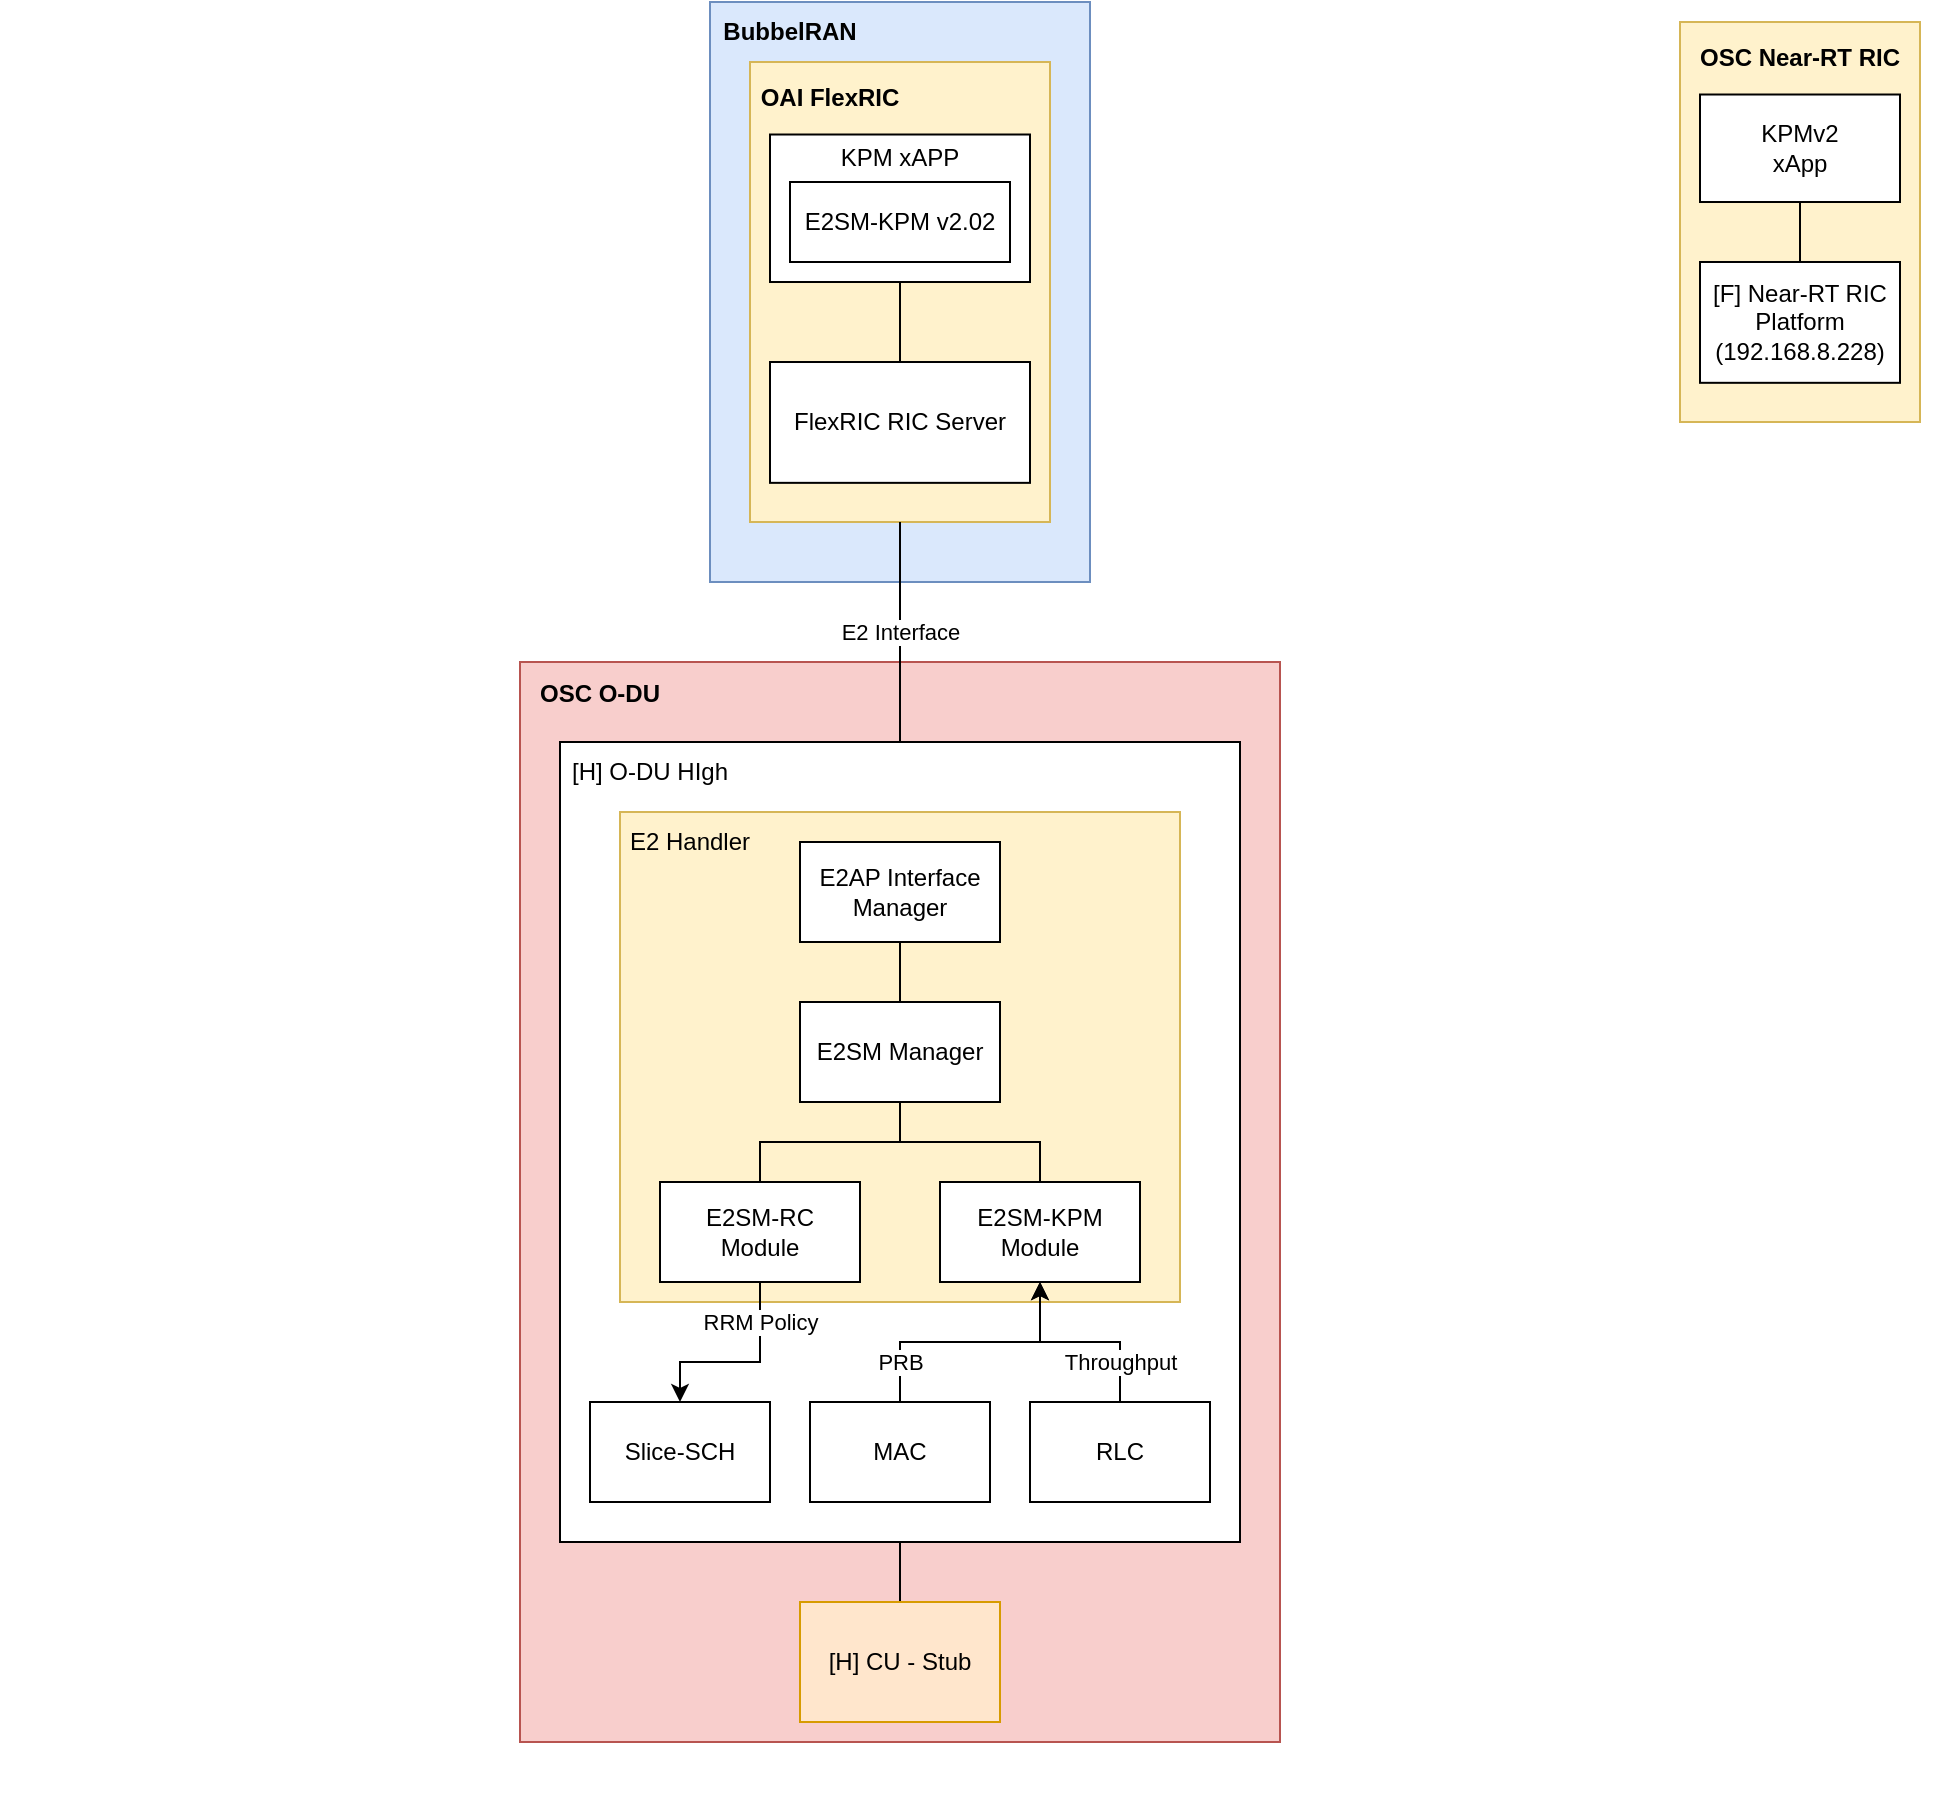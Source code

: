 <mxfile version="21.8.2" type="github">
  <diagram name="System Architecture" id="NCu1bO3Fi99Qid76WdAc">
    <mxGraphModel dx="3056" dy="1055" grid="1" gridSize="10" guides="1" tooltips="1" connect="1" arrows="1" fold="1" page="1" pageScale="1" pageWidth="850" pageHeight="1100" math="0" shadow="0">
      <root>
        <mxCell id="0" />
        <mxCell id="1" parent="0" />
        <mxCell id="u8hDwnUdwRQBdXQ4vG1z-17" value="" style="group;" parent="1" vertex="1" connectable="0">
          <mxGeometry x="40" y="360" width="570" height="570" as="geometry" />
        </mxCell>
        <mxCell id="u8hDwnUdwRQBdXQ4vG1z-10" value="" style="rounded=0;whiteSpace=wrap;html=1;fillColor=#f8cecc;strokeColor=#b85450;" parent="u8hDwnUdwRQBdXQ4vG1z-17" vertex="1">
          <mxGeometry x="-10" width="380" height="540" as="geometry" />
        </mxCell>
        <mxCell id="u8hDwnUdwRQBdXQ4vG1z-11" value="&lt;b&gt;OSC O-DU&lt;/b&gt;" style="text;html=1;strokeColor=none;fillColor=none;align=center;verticalAlign=middle;whiteSpace=wrap;rounded=0;" parent="u8hDwnUdwRQBdXQ4vG1z-17" vertex="1">
          <mxGeometry x="-10" width="80" height="31.58" as="geometry" />
        </mxCell>
        <mxCell id="OtKHlMCOPKhoN5Rq30PM-12" value="" style="group" vertex="1" connectable="0" parent="u8hDwnUdwRQBdXQ4vG1z-17">
          <mxGeometry x="20" y="40" width="530" height="400" as="geometry" />
        </mxCell>
        <mxCell id="u8hDwnUdwRQBdXQ4vG1z-14" value="" style="rounded=0;whiteSpace=wrap;html=1;" parent="OtKHlMCOPKhoN5Rq30PM-12" vertex="1">
          <mxGeometry x="-10" width="340" height="400" as="geometry" />
        </mxCell>
        <mxCell id="OtKHlMCOPKhoN5Rq30PM-11" value="[H] O-DU HIgh" style="text;html=1;strokeColor=none;fillColor=none;align=center;verticalAlign=middle;whiteSpace=wrap;rounded=0;" vertex="1" parent="OtKHlMCOPKhoN5Rq30PM-12">
          <mxGeometry x="-10" width="90" height="30" as="geometry" />
        </mxCell>
        <mxCell id="OtKHlMCOPKhoN5Rq30PM-27" value="Slice-SCH" style="rounded=0;whiteSpace=wrap;html=1;" vertex="1" parent="OtKHlMCOPKhoN5Rq30PM-12">
          <mxGeometry x="5" y="330" width="90" height="50" as="geometry" />
        </mxCell>
        <mxCell id="OtKHlMCOPKhoN5Rq30PM-28" value="MAC" style="rounded=0;whiteSpace=wrap;html=1;" vertex="1" parent="OtKHlMCOPKhoN5Rq30PM-12">
          <mxGeometry x="115" y="330" width="90" height="50" as="geometry" />
        </mxCell>
        <mxCell id="OtKHlMCOPKhoN5Rq30PM-29" value="RLC" style="rounded=0;whiteSpace=wrap;html=1;" vertex="1" parent="OtKHlMCOPKhoN5Rq30PM-12">
          <mxGeometry x="225" y="330" width="90" height="50" as="geometry" />
        </mxCell>
        <mxCell id="OtKHlMCOPKhoN5Rq30PM-24" value="" style="group" vertex="1" connectable="0" parent="u8hDwnUdwRQBdXQ4vG1z-17">
          <mxGeometry x="-270" y="70" width="590" height="260" as="geometry" />
        </mxCell>
        <mxCell id="OtKHlMCOPKhoN5Rq30PM-22" value="" style="rounded=0;whiteSpace=wrap;html=1;container=0;fillColor=#fff2cc;strokeColor=#d6b656;" vertex="1" parent="OtKHlMCOPKhoN5Rq30PM-24">
          <mxGeometry x="310" y="5" width="280" height="245" as="geometry" />
        </mxCell>
        <mxCell id="OtKHlMCOPKhoN5Rq30PM-23" value="E2 Handler" style="text;html=1;strokeColor=none;fillColor=none;align=center;verticalAlign=middle;whiteSpace=wrap;rounded=0;container=0;" vertex="1" parent="OtKHlMCOPKhoN5Rq30PM-24">
          <mxGeometry x="310" y="5" width="70" height="30" as="geometry" />
        </mxCell>
        <mxCell id="OtKHlMCOPKhoN5Rq30PM-13" value="E2AP Interface&lt;br&gt;Manager" style="rounded=0;whiteSpace=wrap;html=1;container=0;" vertex="1" parent="OtKHlMCOPKhoN5Rq30PM-24">
          <mxGeometry x="400" y="20" width="100" height="50" as="geometry" />
        </mxCell>
        <mxCell id="OtKHlMCOPKhoN5Rq30PM-14" value="E2SM Manager" style="rounded=0;whiteSpace=wrap;html=1;container=0;" vertex="1" parent="OtKHlMCOPKhoN5Rq30PM-24">
          <mxGeometry x="400" y="100" width="100" height="50" as="geometry" />
        </mxCell>
        <mxCell id="OtKHlMCOPKhoN5Rq30PM-17" style="edgeStyle=orthogonalEdgeStyle;rounded=0;orthogonalLoop=1;jettySize=auto;html=1;entryX=0.5;entryY=0;entryDx=0;entryDy=0;endArrow=none;endFill=0;" edge="1" parent="OtKHlMCOPKhoN5Rq30PM-24" source="OtKHlMCOPKhoN5Rq30PM-13" target="OtKHlMCOPKhoN5Rq30PM-14">
          <mxGeometry relative="1" as="geometry" />
        </mxCell>
        <mxCell id="OtKHlMCOPKhoN5Rq30PM-15" value="E2SM-RC&lt;br&gt;Module" style="rounded=0;whiteSpace=wrap;html=1;container=0;" vertex="1" parent="OtKHlMCOPKhoN5Rq30PM-24">
          <mxGeometry x="330" y="190" width="100" height="50" as="geometry" />
        </mxCell>
        <mxCell id="OtKHlMCOPKhoN5Rq30PM-18" style="edgeStyle=orthogonalEdgeStyle;rounded=0;orthogonalLoop=1;jettySize=auto;html=1;endArrow=none;endFill=0;" edge="1" parent="OtKHlMCOPKhoN5Rq30PM-24" source="OtKHlMCOPKhoN5Rq30PM-14" target="OtKHlMCOPKhoN5Rq30PM-15">
          <mxGeometry relative="1" as="geometry" />
        </mxCell>
        <mxCell id="OtKHlMCOPKhoN5Rq30PM-16" value="E2SM-KPM Module" style="rounded=0;whiteSpace=wrap;html=1;container=0;" vertex="1" parent="OtKHlMCOPKhoN5Rq30PM-24">
          <mxGeometry x="470" y="190" width="100" height="50" as="geometry" />
        </mxCell>
        <mxCell id="OtKHlMCOPKhoN5Rq30PM-19" style="edgeStyle=orthogonalEdgeStyle;rounded=0;orthogonalLoop=1;jettySize=auto;html=1;endArrow=none;endFill=0;" edge="1" parent="OtKHlMCOPKhoN5Rq30PM-24" source="OtKHlMCOPKhoN5Rq30PM-14" target="OtKHlMCOPKhoN5Rq30PM-16">
          <mxGeometry relative="1" as="geometry" />
        </mxCell>
        <mxCell id="OtKHlMCOPKhoN5Rq30PM-31" value="RRM Policy" style="edgeStyle=orthogonalEdgeStyle;rounded=0;orthogonalLoop=1;jettySize=auto;html=1;" edge="1" parent="u8hDwnUdwRQBdXQ4vG1z-17" source="OtKHlMCOPKhoN5Rq30PM-15" target="OtKHlMCOPKhoN5Rq30PM-27">
          <mxGeometry x="-0.6" relative="1" as="geometry">
            <Array as="points">
              <mxPoint x="110" y="350" />
              <mxPoint x="70" y="350" />
            </Array>
            <mxPoint as="offset" />
          </mxGeometry>
        </mxCell>
        <mxCell id="OtKHlMCOPKhoN5Rq30PM-32" value="PRB" style="edgeStyle=orthogonalEdgeStyle;rounded=0;orthogonalLoop=1;jettySize=auto;html=1;entryX=0.5;entryY=1;entryDx=0;entryDy=0;" edge="1" parent="u8hDwnUdwRQBdXQ4vG1z-17" source="OtKHlMCOPKhoN5Rq30PM-28" target="OtKHlMCOPKhoN5Rq30PM-16">
          <mxGeometry x="-0.692" relative="1" as="geometry">
            <mxPoint as="offset" />
          </mxGeometry>
        </mxCell>
        <mxCell id="OtKHlMCOPKhoN5Rq30PM-33" value="Throughput" style="edgeStyle=orthogonalEdgeStyle;rounded=0;orthogonalLoop=1;jettySize=auto;html=1;entryX=0.5;entryY=1;entryDx=0;entryDy=0;" edge="1" parent="u8hDwnUdwRQBdXQ4vG1z-17" source="OtKHlMCOPKhoN5Rq30PM-29" target="OtKHlMCOPKhoN5Rq30PM-16">
          <mxGeometry x="-0.6" relative="1" as="geometry">
            <mxPoint as="offset" />
          </mxGeometry>
        </mxCell>
        <mxCell id="OtKHlMCOPKhoN5Rq30PM-37" style="edgeStyle=orthogonalEdgeStyle;rounded=0;orthogonalLoop=1;jettySize=auto;html=1;endArrow=none;endFill=0;" edge="1" parent="u8hDwnUdwRQBdXQ4vG1z-17" source="OtKHlMCOPKhoN5Rq30PM-36" target="u8hDwnUdwRQBdXQ4vG1z-14">
          <mxGeometry relative="1" as="geometry" />
        </mxCell>
        <mxCell id="OtKHlMCOPKhoN5Rq30PM-36" value="[H] CU - Stub" style="rounded=0;whiteSpace=wrap;html=1;fillColor=#ffe6cc;strokeColor=#d79b00;" vertex="1" parent="u8hDwnUdwRQBdXQ4vG1z-17">
          <mxGeometry x="130" y="470" width="100" height="60" as="geometry" />
        </mxCell>
        <mxCell id="OtKHlMCOPKhoN5Rq30PM-1" value="" style="group" vertex="1" connectable="0" parent="1">
          <mxGeometry x="610" y="40.003" width="130" height="217.5" as="geometry" />
        </mxCell>
        <mxCell id="OtKHlMCOPKhoN5Rq30PM-2" value="" style="rounded=0;whiteSpace=wrap;html=1;fillColor=#fff2cc;strokeColor=#d6b656;" vertex="1" parent="OtKHlMCOPKhoN5Rq30PM-1">
          <mxGeometry width="120" height="200" as="geometry" />
        </mxCell>
        <mxCell id="OtKHlMCOPKhoN5Rq30PM-3" value="&lt;b&gt;OSC Near-RT RIC&lt;/b&gt;" style="text;html=1;strokeColor=none;fillColor=none;align=center;verticalAlign=middle;whiteSpace=wrap;rounded=0;" vertex="1" parent="OtKHlMCOPKhoN5Rq30PM-1">
          <mxGeometry width="120" height="36.25" as="geometry" />
        </mxCell>
        <mxCell id="OtKHlMCOPKhoN5Rq30PM-4" style="edgeStyle=orthogonalEdgeStyle;rounded=0;orthogonalLoop=1;jettySize=auto;html=1;entryX=0.5;entryY=0;entryDx=0;entryDy=0;endArrow=none;endFill=0;" edge="1" parent="OtKHlMCOPKhoN5Rq30PM-1" source="OtKHlMCOPKhoN5Rq30PM-5" target="OtKHlMCOPKhoN5Rq30PM-6">
          <mxGeometry relative="1" as="geometry" />
        </mxCell>
        <mxCell id="OtKHlMCOPKhoN5Rq30PM-5" value="KPMv2&lt;br&gt;xApp" style="rounded=0;whiteSpace=wrap;html=1;" vertex="1" parent="OtKHlMCOPKhoN5Rq30PM-1">
          <mxGeometry x="10" y="36.25" width="100" height="53.75" as="geometry" />
        </mxCell>
        <mxCell id="OtKHlMCOPKhoN5Rq30PM-6" value="[F] Near-RT RIC&lt;br&gt;Platform&lt;br&gt;(192.168.8.228)" style="rounded=0;whiteSpace=wrap;html=1;" vertex="1" parent="OtKHlMCOPKhoN5Rq30PM-1">
          <mxGeometry x="10" y="119.993" width="100" height="60.417" as="geometry" />
        </mxCell>
        <mxCell id="OtKHlMCOPKhoN5Rq30PM-7" style="edgeStyle=orthogonalEdgeStyle;rounded=0;orthogonalLoop=1;jettySize=auto;html=1;exitX=0.5;exitY=1;exitDx=0;exitDy=0;" edge="1" parent="OtKHlMCOPKhoN5Rq30PM-1" source="OtKHlMCOPKhoN5Rq30PM-5" target="OtKHlMCOPKhoN5Rq30PM-5">
          <mxGeometry relative="1" as="geometry" />
        </mxCell>
        <mxCell id="OtKHlMCOPKhoN5Rq30PM-34" value="" style="group" vertex="1" connectable="0" parent="1">
          <mxGeometry x="125" y="30" width="410" height="290" as="geometry" />
        </mxCell>
        <mxCell id="u8hDwnUdwRQBdXQ4vG1z-1" value="" style="rounded=0;whiteSpace=wrap;html=1;fillColor=#dae8fc;strokeColor=#6c8ebf;align=left;" parent="OtKHlMCOPKhoN5Rq30PM-34" vertex="1">
          <mxGeometry width="190" height="290" as="geometry" />
        </mxCell>
        <mxCell id="u8hDwnUdwRQBdXQ4vG1z-2" value="&lt;b&gt;BubbelRAN&lt;/b&gt;" style="text;html=1;strokeColor=none;fillColor=none;align=center;verticalAlign=middle;whiteSpace=wrap;rounded=0;container=1;" parent="OtKHlMCOPKhoN5Rq30PM-34" vertex="1">
          <mxGeometry width="80" height="30" as="geometry" />
        </mxCell>
        <mxCell id="u8hDwnUdwRQBdXQ4vG1z-7" value="" style="group" parent="OtKHlMCOPKhoN5Rq30PM-34" vertex="1" connectable="0">
          <mxGeometry x="20" y="30.003" width="170" height="230" as="geometry" />
        </mxCell>
        <mxCell id="u8hDwnUdwRQBdXQ4vG1z-4" value="" style="rounded=0;whiteSpace=wrap;html=1;fillColor=#fff2cc;strokeColor=#d6b656;" parent="u8hDwnUdwRQBdXQ4vG1z-7" vertex="1">
          <mxGeometry width="150" height="230" as="geometry" />
        </mxCell>
        <mxCell id="u8hDwnUdwRQBdXQ4vG1z-5" value="&lt;b&gt;OAI FlexRIC&lt;/b&gt;" style="text;html=1;strokeColor=none;fillColor=none;align=center;verticalAlign=middle;whiteSpace=wrap;rounded=0;" parent="u8hDwnUdwRQBdXQ4vG1z-7" vertex="1">
          <mxGeometry width="80" height="36.25" as="geometry" />
        </mxCell>
        <mxCell id="u8hDwnUdwRQBdXQ4vG1z-13" style="edgeStyle=orthogonalEdgeStyle;rounded=0;orthogonalLoop=1;jettySize=auto;html=1;entryX=0.5;entryY=0;entryDx=0;entryDy=0;endArrow=none;endFill=0;" parent="u8hDwnUdwRQBdXQ4vG1z-7" source="u8hDwnUdwRQBdXQ4vG1z-6" target="u8hDwnUdwRQBdXQ4vG1z-9" edge="1">
          <mxGeometry relative="1" as="geometry" />
        </mxCell>
        <mxCell id="u8hDwnUdwRQBdXQ4vG1z-9" value="FlexRIC RIC Server" style="rounded=0;whiteSpace=wrap;html=1;" parent="u8hDwnUdwRQBdXQ4vG1z-7" vertex="1">
          <mxGeometry x="10" y="150" width="130" height="60.42" as="geometry" />
        </mxCell>
        <mxCell id="OtKHlMCOPKhoN5Rq30PM-10" value="" style="group" vertex="1" connectable="0" parent="u8hDwnUdwRQBdXQ4vG1z-7">
          <mxGeometry x="10" y="36.25" width="130" height="73.75" as="geometry" />
        </mxCell>
        <mxCell id="u8hDwnUdwRQBdXQ4vG1z-6" value="" style="rounded=0;whiteSpace=wrap;html=1;" parent="OtKHlMCOPKhoN5Rq30PM-10" vertex="1">
          <mxGeometry width="130" height="73.75" as="geometry" />
        </mxCell>
        <mxCell id="OtKHlMCOPKhoN5Rq30PM-8" value="E2SM-KPM v2.02" style="rounded=0;whiteSpace=wrap;html=1;" vertex="1" parent="OtKHlMCOPKhoN5Rq30PM-10">
          <mxGeometry x="10" y="23.747" width="110" height="40" as="geometry" />
        </mxCell>
        <mxCell id="OtKHlMCOPKhoN5Rq30PM-9" value="KPM xAPP" style="text;html=1;strokeColor=none;fillColor=none;align=center;verticalAlign=middle;whiteSpace=wrap;rounded=0;" vertex="1" parent="OtKHlMCOPKhoN5Rq30PM-10">
          <mxGeometry x="25" width="80" height="23.75" as="geometry" />
        </mxCell>
        <mxCell id="u8hDwnUdwRQBdXQ4vG1z-19" style="edgeStyle=orthogonalEdgeStyle;rounded=0;orthogonalLoop=1;jettySize=auto;html=1;exitX=0.5;exitY=1;exitDx=0;exitDy=0;" parent="OtKHlMCOPKhoN5Rq30PM-10" source="u8hDwnUdwRQBdXQ4vG1z-6" target="u8hDwnUdwRQBdXQ4vG1z-6" edge="1">
          <mxGeometry relative="1" as="geometry" />
        </mxCell>
        <mxCell id="OtKHlMCOPKhoN5Rq30PM-35" value="E2 Interface" style="edgeStyle=orthogonalEdgeStyle;rounded=0;orthogonalLoop=1;jettySize=auto;html=1;endArrow=none;endFill=0;" edge="1" parent="1" source="u8hDwnUdwRQBdXQ4vG1z-4" target="u8hDwnUdwRQBdXQ4vG1z-14">
          <mxGeometry relative="1" as="geometry">
            <mxPoint x="230" y="400" as="targetPoint" />
          </mxGeometry>
        </mxCell>
      </root>
    </mxGraphModel>
  </diagram>
</mxfile>
